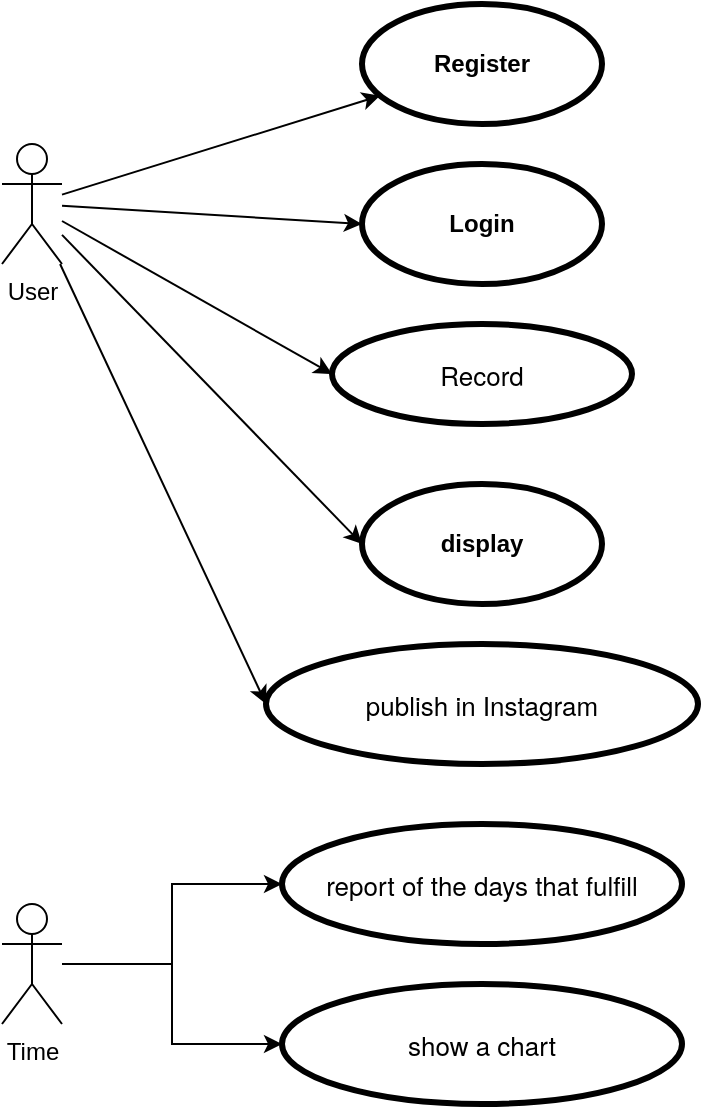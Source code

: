 <mxfile version="20.4.0" type="github">
  <diagram id="HUPfTMvr-G08IstzgSRJ" name="第 1 页">
    <mxGraphModel dx="946" dy="532" grid="1" gridSize="10" guides="1" tooltips="1" connect="1" arrows="1" fold="1" page="1" pageScale="1" pageWidth="827" pageHeight="1169" math="0" shadow="0">
      <root>
        <mxCell id="0" />
        <mxCell id="1" parent="0" />
        <mxCell id="ySaaE-eIBbRKnYDDOl5w-20" style="edgeStyle=none;rounded=0;orthogonalLoop=1;jettySize=auto;html=1;" edge="1" parent="1" source="ySaaE-eIBbRKnYDDOl5w-1" target="ySaaE-eIBbRKnYDDOl5w-4">
          <mxGeometry relative="1" as="geometry" />
        </mxCell>
        <mxCell id="ySaaE-eIBbRKnYDDOl5w-21" style="edgeStyle=none;rounded=0;orthogonalLoop=1;jettySize=auto;html=1;entryX=0;entryY=0.5;entryDx=0;entryDy=0;" edge="1" parent="1" source="ySaaE-eIBbRKnYDDOl5w-1" target="ySaaE-eIBbRKnYDDOl5w-5">
          <mxGeometry relative="1" as="geometry" />
        </mxCell>
        <mxCell id="ySaaE-eIBbRKnYDDOl5w-22" style="edgeStyle=none;rounded=0;orthogonalLoop=1;jettySize=auto;html=1;entryX=0;entryY=0.5;entryDx=0;entryDy=0;" edge="1" parent="1" source="ySaaE-eIBbRKnYDDOl5w-1" target="ySaaE-eIBbRKnYDDOl5w-6">
          <mxGeometry relative="1" as="geometry" />
        </mxCell>
        <mxCell id="ySaaE-eIBbRKnYDDOl5w-23" style="edgeStyle=none;rounded=0;orthogonalLoop=1;jettySize=auto;html=1;entryX=0;entryY=0.5;entryDx=0;entryDy=0;" edge="1" parent="1" source="ySaaE-eIBbRKnYDDOl5w-1" target="ySaaE-eIBbRKnYDDOl5w-16">
          <mxGeometry relative="1" as="geometry" />
        </mxCell>
        <mxCell id="ySaaE-eIBbRKnYDDOl5w-24" style="edgeStyle=none;rounded=0;orthogonalLoop=1;jettySize=auto;html=1;entryX=0;entryY=0.5;entryDx=0;entryDy=0;" edge="1" parent="1" source="ySaaE-eIBbRKnYDDOl5w-1" target="ySaaE-eIBbRKnYDDOl5w-14">
          <mxGeometry relative="1" as="geometry" />
        </mxCell>
        <mxCell id="ySaaE-eIBbRKnYDDOl5w-1" value="User" style="shape=umlActor;verticalLabelPosition=bottom;verticalAlign=top;html=1;outlineConnect=0;" vertex="1" parent="1">
          <mxGeometry x="100" y="90" width="30" height="60" as="geometry" />
        </mxCell>
        <mxCell id="ySaaE-eIBbRKnYDDOl5w-18" value="" style="edgeStyle=orthogonalEdgeStyle;rounded=0;orthogonalLoop=1;jettySize=auto;html=1;" edge="1" parent="1" source="ySaaE-eIBbRKnYDDOl5w-2" target="ySaaE-eIBbRKnYDDOl5w-11">
          <mxGeometry relative="1" as="geometry" />
        </mxCell>
        <mxCell id="ySaaE-eIBbRKnYDDOl5w-19" style="edgeStyle=orthogonalEdgeStyle;rounded=0;orthogonalLoop=1;jettySize=auto;html=1;" edge="1" parent="1" source="ySaaE-eIBbRKnYDDOl5w-2" target="ySaaE-eIBbRKnYDDOl5w-15">
          <mxGeometry relative="1" as="geometry" />
        </mxCell>
        <mxCell id="ySaaE-eIBbRKnYDDOl5w-2" value="Time" style="shape=umlActor;verticalLabelPosition=bottom;verticalAlign=top;html=1;outlineConnect=0;" vertex="1" parent="1">
          <mxGeometry x="100" y="470" width="30" height="60" as="geometry" />
        </mxCell>
        <mxCell id="ySaaE-eIBbRKnYDDOl5w-4" value="Register" style="shape=ellipse;html=1;strokeWidth=3;fontStyle=1;whiteSpace=wrap;align=center;perimeter=ellipsePerimeter;" vertex="1" parent="1">
          <mxGeometry x="280" y="20" width="120" height="60" as="geometry" />
        </mxCell>
        <mxCell id="ySaaE-eIBbRKnYDDOl5w-5" value="Login" style="shape=ellipse;html=1;strokeWidth=3;fontStyle=1;whiteSpace=wrap;align=center;perimeter=ellipsePerimeter;" vertex="1" parent="1">
          <mxGeometry x="280" y="100" width="120" height="60" as="geometry" />
        </mxCell>
        <mxCell id="ySaaE-eIBbRKnYDDOl5w-6" value="&lt;p style=&quot;margin: 0px; font-variant-numeric: normal; font-variant-east-asian: normal; font-weight: 400; font-stretch: normal; font-size: 13px; line-height: normal; font-family: &amp;quot;Helvetica Neue&amp;quot;; text-align: start;&quot; class=&quot;p1&quot;&gt;Record&lt;/p&gt;" style="shape=ellipse;html=1;strokeWidth=3;fontStyle=1;whiteSpace=wrap;align=center;perimeter=ellipsePerimeter;" vertex="1" parent="1">
          <mxGeometry x="265" y="180" width="150" height="50" as="geometry" />
        </mxCell>
        <mxCell id="ySaaE-eIBbRKnYDDOl5w-11" value="&lt;p style=&quot;margin: 0px; font-variant-numeric: normal; font-variant-east-asian: normal; font-weight: 400; font-stretch: normal; font-size: 13px; line-height: normal; font-family: &amp;quot;Helvetica Neue&amp;quot;; text-align: start;&quot; class=&quot;p1&quot;&gt;report of the days that fulfill&lt;/p&gt;" style="shape=ellipse;html=1;strokeWidth=3;fontStyle=1;whiteSpace=wrap;align=center;perimeter=ellipsePerimeter;" vertex="1" parent="1">
          <mxGeometry x="240" y="430" width="200" height="60" as="geometry" />
        </mxCell>
        <mxCell id="ySaaE-eIBbRKnYDDOl5w-14" value="&lt;p style=&quot;margin: 0px; font-variant-numeric: normal; font-variant-east-asian: normal; font-weight: 400; font-stretch: normal; font-size: 13px; line-height: normal; font-family: &amp;quot;Helvetica Neue&amp;quot;; text-align: start;&quot; class=&quot;p1&quot;&gt;publish in Instagram&lt;/p&gt;" style="shape=ellipse;html=1;strokeWidth=3;fontStyle=1;whiteSpace=wrap;align=center;perimeter=ellipsePerimeter;" vertex="1" parent="1">
          <mxGeometry x="232" y="340" width="216" height="60" as="geometry" />
        </mxCell>
        <mxCell id="ySaaE-eIBbRKnYDDOl5w-15" value="&lt;p style=&quot;margin: 0px; font-variant-numeric: normal; font-variant-east-asian: normal; font-weight: 400; font-stretch: normal; font-size: 13px; line-height: normal; font-family: &amp;quot;Helvetica Neue&amp;quot;; text-align: start;&quot; class=&quot;p1&quot;&gt;show a chart&lt;/p&gt;" style="shape=ellipse;html=1;strokeWidth=3;fontStyle=1;whiteSpace=wrap;align=center;perimeter=ellipsePerimeter;" vertex="1" parent="1">
          <mxGeometry x="240" y="510" width="200" height="60" as="geometry" />
        </mxCell>
        <mxCell id="ySaaE-eIBbRKnYDDOl5w-16" value="display" style="shape=ellipse;html=1;strokeWidth=3;fontStyle=1;whiteSpace=wrap;align=center;perimeter=ellipsePerimeter;" vertex="1" parent="1">
          <mxGeometry x="280" y="260" width="120" height="60" as="geometry" />
        </mxCell>
      </root>
    </mxGraphModel>
  </diagram>
</mxfile>
